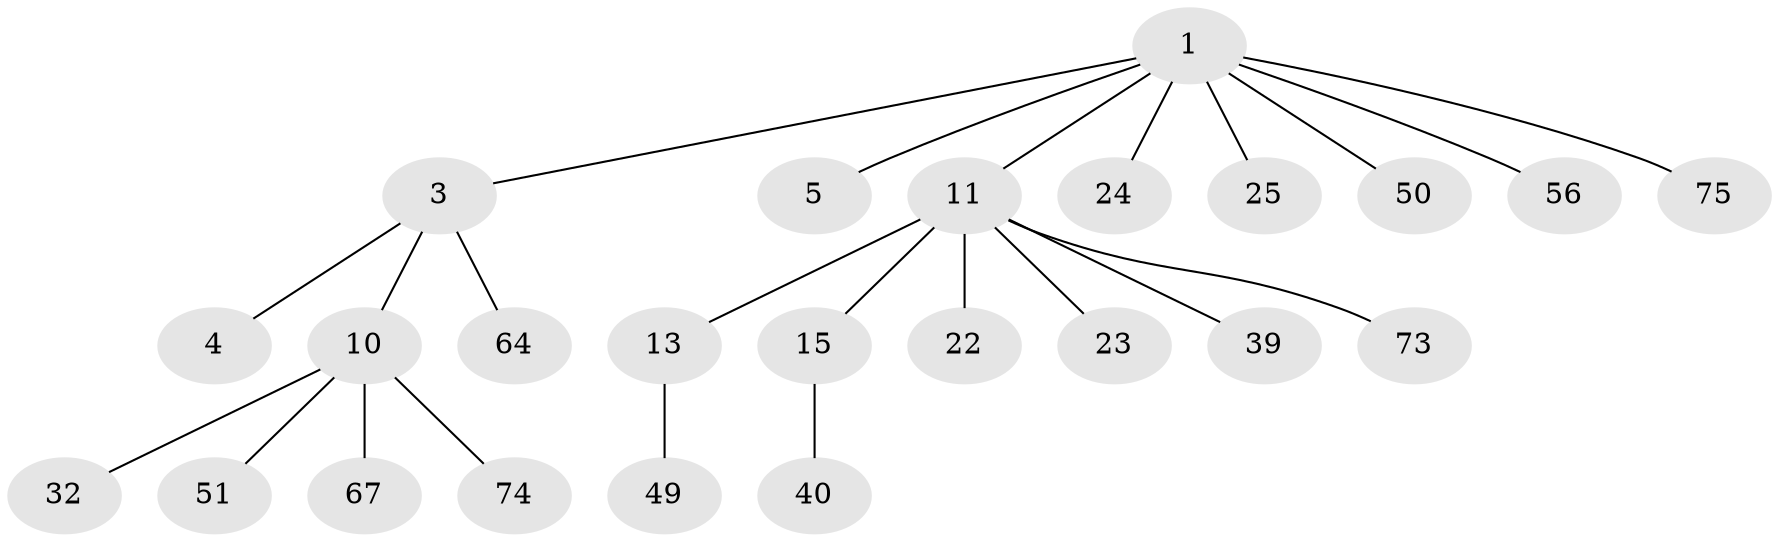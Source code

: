 // original degree distribution, {5: 0.024691358024691357, 6: 0.024691358024691357, 7: 0.024691358024691357, 1: 0.5185185185185185, 2: 0.2716049382716049, 3: 0.07407407407407407, 4: 0.06172839506172839}
// Generated by graph-tools (version 1.1) at 2025/19/03/04/25 18:19:20]
// undirected, 24 vertices, 23 edges
graph export_dot {
graph [start="1"]
  node [color=gray90,style=filled];
  1 [super="+19+2+6+7+77"];
  3 [super="+45+66+69+30"];
  4;
  5 [super="+43"];
  10 [super="+58+31"];
  11 [super="+12+27+28+14+42"];
  13 [super="+38+46+54"];
  15 [super="+26"];
  22;
  23 [super="+61+63+37"];
  24 [super="+62+65"];
  25 [super="+29"];
  32 [super="+36"];
  39;
  40;
  49;
  50;
  51 [super="+52"];
  56;
  64;
  67;
  73;
  74;
  75;
  1 -- 56;
  1 -- 3;
  1 -- 5;
  1 -- 25;
  1 -- 11;
  1 -- 75;
  1 -- 24;
  1 -- 50;
  3 -- 4;
  3 -- 10;
  3 -- 64;
  10 -- 32;
  10 -- 67;
  10 -- 51;
  10 -- 74;
  11 -- 22;
  11 -- 23;
  11 -- 39;
  11 -- 13;
  11 -- 15;
  11 -- 73;
  13 -- 49;
  15 -- 40;
}
